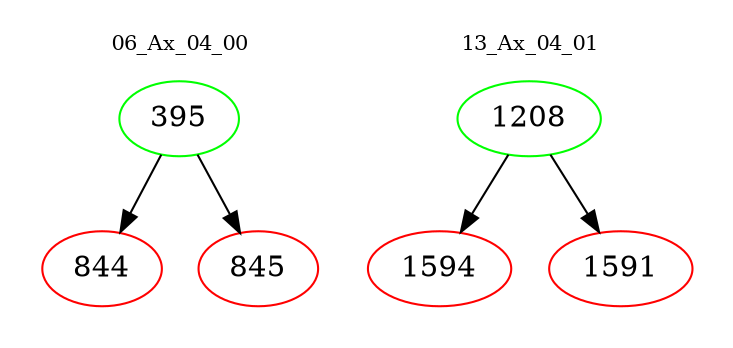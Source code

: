 digraph{
subgraph cluster_0 {
color = white
label = "06_Ax_04_00";
fontsize=10;
T0_395 [label="395", color="green"]
T0_395 -> T0_844 [color="black"]
T0_844 [label="844", color="red"]
T0_395 -> T0_845 [color="black"]
T0_845 [label="845", color="red"]
}
subgraph cluster_1 {
color = white
label = "13_Ax_04_01";
fontsize=10;
T1_1208 [label="1208", color="green"]
T1_1208 -> T1_1594 [color="black"]
T1_1594 [label="1594", color="red"]
T1_1208 -> T1_1591 [color="black"]
T1_1591 [label="1591", color="red"]
}
}
